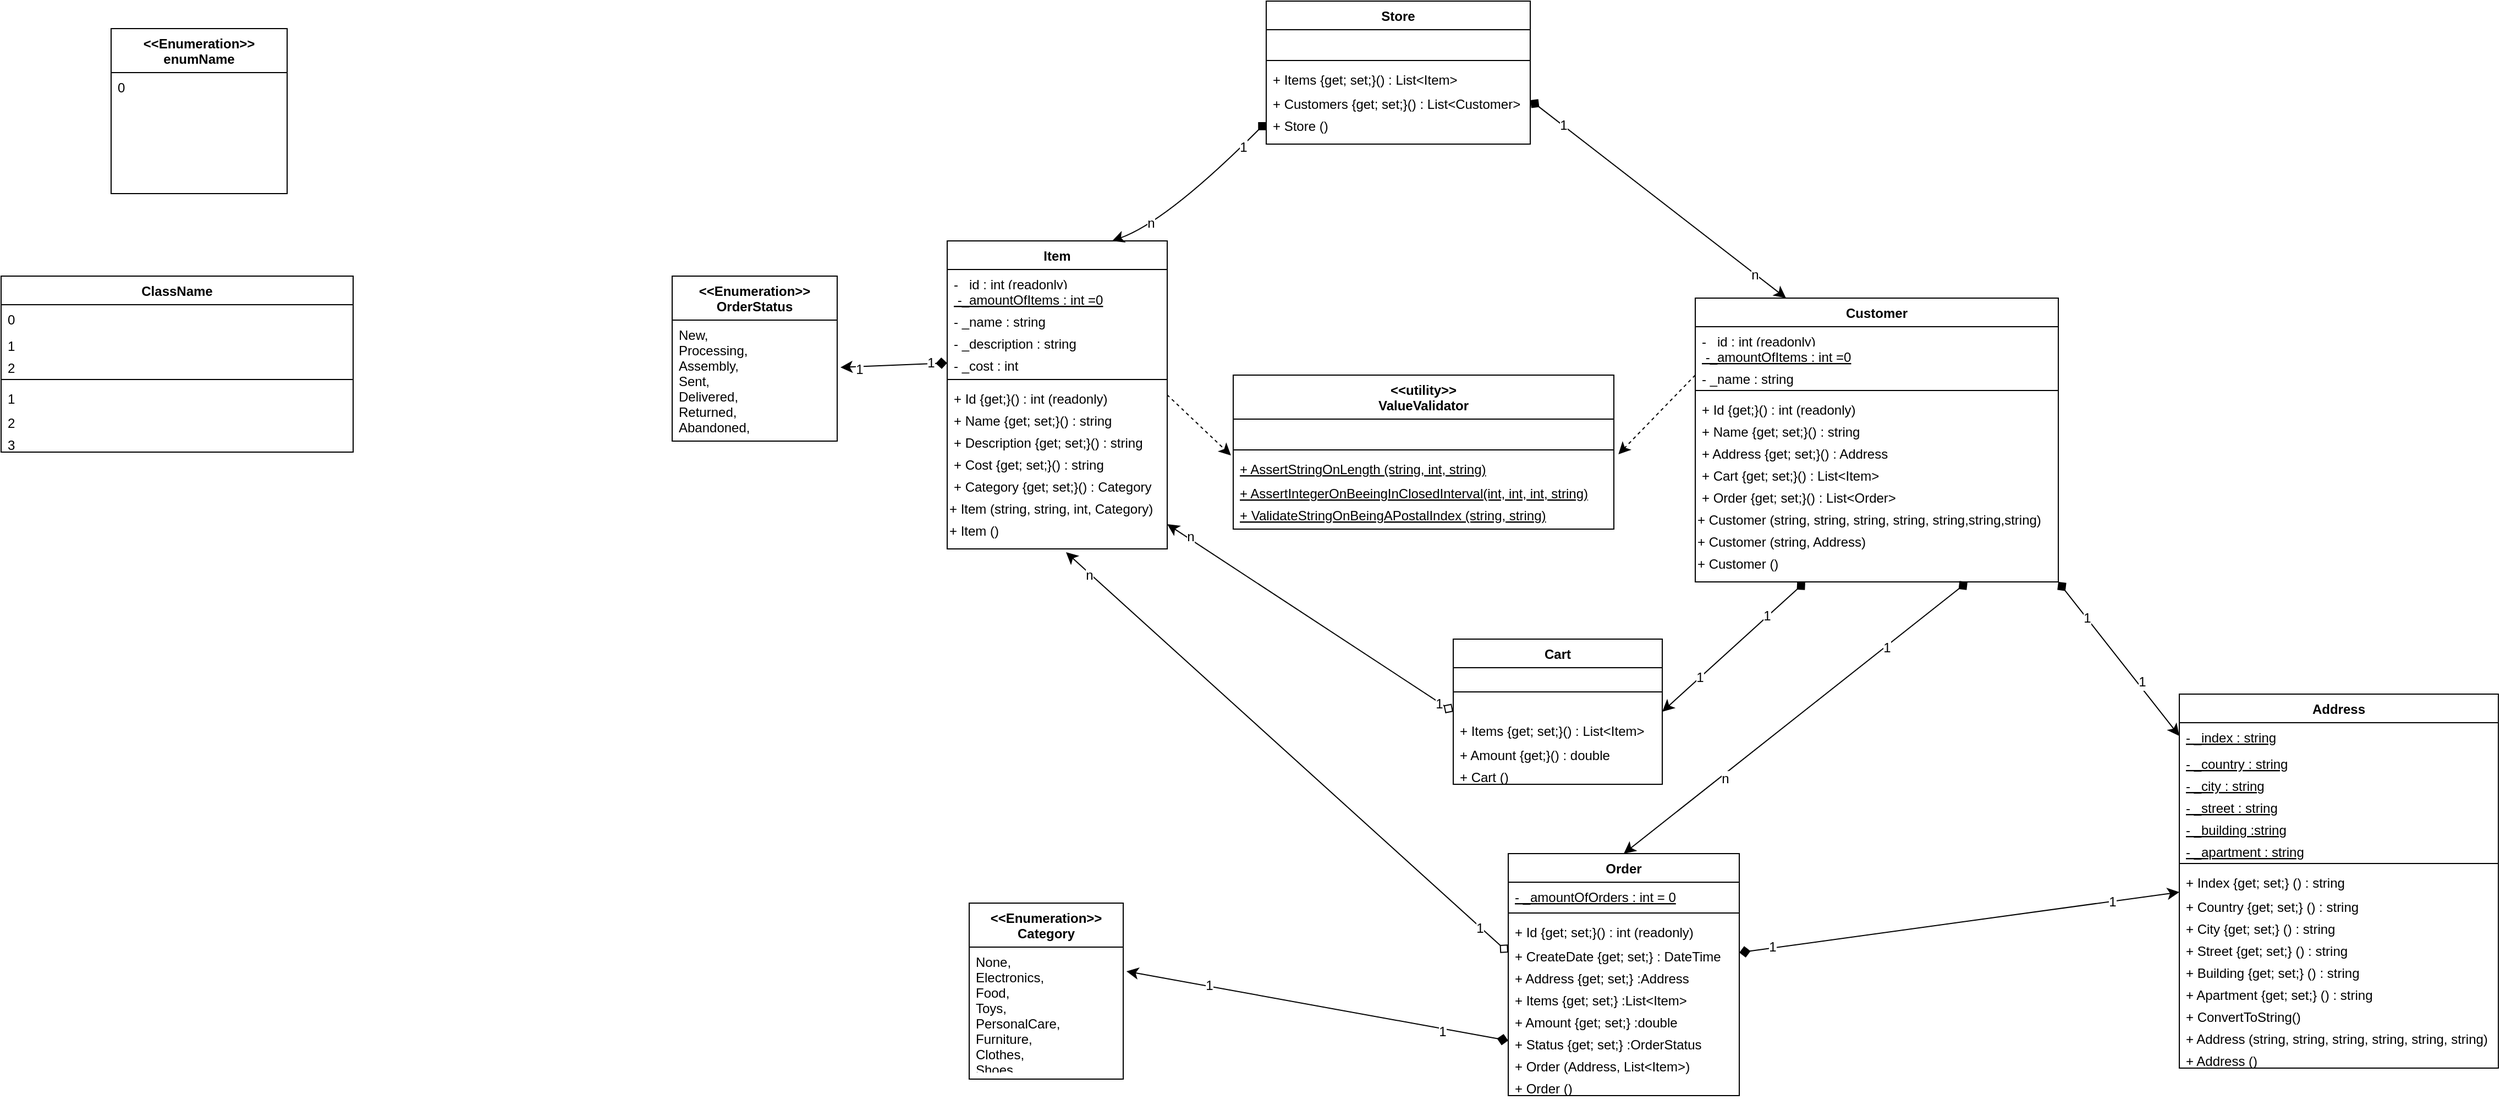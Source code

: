 <mxfile version="24.7.14">
  <diagram id="C5RBs43oDa-KdzZeNtuy" name="Page-1">
    <mxGraphModel dx="2483" dy="2116" grid="1" gridSize="10" guides="1" tooltips="1" connect="1" arrows="1" fold="1" page="1" pageScale="1" pageWidth="827" pageHeight="1169" math="0" shadow="0">
      <root>
        <mxCell id="WIyWlLk6GJQsqaUBKTNV-0" />
        <mxCell id="WIyWlLk6GJQsqaUBKTNV-1" parent="WIyWlLk6GJQsqaUBKTNV-0" />
        <mxCell id="zkfFHV4jXpPFQw0GAbJ--0" value="ClassName" style="swimlane;fontStyle=1;align=center;verticalAlign=top;childLayout=stackLayout;horizontal=1;startSize=26;horizontalStack=0;resizeParent=1;resizeLast=0;collapsible=1;marginBottom=0;rounded=0;shadow=0;strokeWidth=1;" parent="WIyWlLk6GJQsqaUBKTNV-1" vertex="1">
          <mxGeometry x="-680" y="60" width="320" height="160" as="geometry">
            <mxRectangle x="230" y="140" width="160" height="26" as="alternateBounds" />
          </mxGeometry>
        </mxCell>
        <mxCell id="zkfFHV4jXpPFQw0GAbJ--1" value="0" style="text;align=left;verticalAlign=top;spacingLeft=4;spacingRight=4;overflow=hidden;rotatable=0;points=[[0,0.5],[1,0.5]];portConstraint=eastwest;fontStyle=0" parent="zkfFHV4jXpPFQw0GAbJ--0" vertex="1">
          <mxGeometry y="26" width="320" height="24" as="geometry" />
        </mxCell>
        <mxCell id="zkfFHV4jXpPFQw0GAbJ--2" value="1" style="text;align=left;verticalAlign=top;spacingLeft=4;spacingRight=4;overflow=hidden;rotatable=0;points=[[0,0.5],[1,0.5]];portConstraint=eastwest;rounded=0;shadow=0;html=0;strokeColor=none;fontStyle=0" parent="zkfFHV4jXpPFQw0GAbJ--0" vertex="1">
          <mxGeometry y="50" width="320" height="20" as="geometry" />
        </mxCell>
        <mxCell id="zkfFHV4jXpPFQw0GAbJ--3" value="2" style="text;align=left;verticalAlign=top;spacingLeft=4;spacingRight=4;overflow=hidden;rotatable=0;points=[[0,0.5],[1,0.5]];portConstraint=eastwest;rounded=0;shadow=0;html=0;" parent="zkfFHV4jXpPFQw0GAbJ--0" vertex="1">
          <mxGeometry y="70" width="320" height="20" as="geometry" />
        </mxCell>
        <mxCell id="zkfFHV4jXpPFQw0GAbJ--4" value="" style="line;html=1;strokeWidth=1;align=left;verticalAlign=middle;spacingTop=-1;spacingLeft=3;spacingRight=3;rotatable=0;labelPosition=right;points=[];portConstraint=eastwest;" parent="zkfFHV4jXpPFQw0GAbJ--0" vertex="1">
          <mxGeometry y="90" width="320" height="8" as="geometry" />
        </mxCell>
        <mxCell id="zkfFHV4jXpPFQw0GAbJ--5" value="1" style="text;align=left;verticalAlign=top;spacingLeft=4;spacingRight=4;overflow=hidden;rotatable=0;points=[[0,0.5],[1,0.5]];portConstraint=eastwest;" parent="zkfFHV4jXpPFQw0GAbJ--0" vertex="1">
          <mxGeometry y="98" width="320" height="22" as="geometry" />
        </mxCell>
        <mxCell id="Vp9PhwVnMloOpWaBF_QN-0" value="2" style="text;align=left;verticalAlign=top;spacingLeft=4;spacingRight=4;overflow=hidden;rotatable=0;points=[[0,0.5],[1,0.5]];portConstraint=eastwest;" vertex="1" parent="zkfFHV4jXpPFQw0GAbJ--0">
          <mxGeometry y="120" width="320" height="20" as="geometry" />
        </mxCell>
        <mxCell id="Vp9PhwVnMloOpWaBF_QN-2" value="3" style="text;align=left;verticalAlign=top;spacingLeft=4;spacingRight=4;overflow=hidden;rotatable=0;points=[[0,0.5],[1,0.5]];portConstraint=eastwest;" vertex="1" parent="zkfFHV4jXpPFQw0GAbJ--0">
          <mxGeometry y="140" width="320" height="20" as="geometry" />
        </mxCell>
        <mxCell id="zkfFHV4jXpPFQw0GAbJ--17" value="&lt;&lt;Enumeration&gt;&gt;&#xa;enumName&#xa;" style="swimlane;fontStyle=1;align=center;verticalAlign=top;childLayout=stackLayout;horizontal=1;startSize=40;horizontalStack=0;resizeParent=1;resizeLast=0;collapsible=1;marginBottom=0;rounded=0;shadow=0;strokeWidth=1;" parent="WIyWlLk6GJQsqaUBKTNV-1" vertex="1">
          <mxGeometry x="-580" y="-165" width="160" height="150" as="geometry">
            <mxRectangle x="550" y="140" width="160" height="26" as="alternateBounds" />
          </mxGeometry>
        </mxCell>
        <mxCell id="Vp9PhwVnMloOpWaBF_QN-70" value="0" style="text;align=left;verticalAlign=top;spacingLeft=4;spacingRight=4;overflow=hidden;rotatable=0;points=[[0,0.5],[1,0.5]];portConstraint=eastwest;fontStyle=0" vertex="1" parent="zkfFHV4jXpPFQw0GAbJ--17">
          <mxGeometry y="40" width="160" height="24" as="geometry" />
        </mxCell>
        <mxCell id="Vp9PhwVnMloOpWaBF_QN-3" value="Item" style="swimlane;fontStyle=1;align=center;verticalAlign=top;childLayout=stackLayout;horizontal=1;startSize=26;horizontalStack=0;resizeParent=1;resizeLast=0;collapsible=1;marginBottom=0;rounded=0;shadow=0;strokeWidth=1;" vertex="1" parent="WIyWlLk6GJQsqaUBKTNV-1">
          <mxGeometry x="180" y="28" width="200" height="280" as="geometry">
            <mxRectangle x="230" y="140" width="160" height="26" as="alternateBounds" />
          </mxGeometry>
        </mxCell>
        <mxCell id="Vp9PhwVnMloOpWaBF_QN-26" value="- _id : int (readonly)" style="text;align=left;verticalAlign=top;spacingLeft=4;spacingRight=4;overflow=hidden;rotatable=0;points=[[0,0.5],[1,0.5]];portConstraint=eastwest;rounded=0;shadow=0;html=0;" vertex="1" parent="Vp9PhwVnMloOpWaBF_QN-3">
          <mxGeometry y="26" width="200" height="14" as="geometry" />
        </mxCell>
        <mxCell id="Vp9PhwVnMloOpWaBF_QN-5" value=" -_amountOfItems : int =0" style="text;align=left;verticalAlign=top;spacingLeft=4;spacingRight=4;overflow=hidden;rotatable=0;points=[[0,0.5],[1,0.5]];portConstraint=eastwest;rounded=0;shadow=0;html=0;strokeColor=none;fontStyle=4" vertex="1" parent="Vp9PhwVnMloOpWaBF_QN-3">
          <mxGeometry y="40" width="200" height="20" as="geometry" />
        </mxCell>
        <mxCell id="Vp9PhwVnMloOpWaBF_QN-6" value="- _name : string" style="text;align=left;verticalAlign=top;spacingLeft=4;spacingRight=4;overflow=hidden;rotatable=0;points=[[0,0.5],[1,0.5]];portConstraint=eastwest;rounded=0;shadow=0;html=0;" vertex="1" parent="Vp9PhwVnMloOpWaBF_QN-3">
          <mxGeometry y="60" width="200" height="20" as="geometry" />
        </mxCell>
        <mxCell id="Vp9PhwVnMloOpWaBF_QN-19" value="- _description : string" style="text;align=left;verticalAlign=top;spacingLeft=4;spacingRight=4;overflow=hidden;rotatable=0;points=[[0,0.5],[1,0.5]];portConstraint=eastwest;rounded=0;shadow=0;html=0;" vertex="1" parent="Vp9PhwVnMloOpWaBF_QN-3">
          <mxGeometry y="80" width="200" height="20" as="geometry" />
        </mxCell>
        <mxCell id="Vp9PhwVnMloOpWaBF_QN-8" value="- _cost : int" style="text;align=left;verticalAlign=top;spacingLeft=4;spacingRight=4;overflow=hidden;rotatable=0;points=[[0,0.5],[1,0.5]];portConstraint=eastwest;" vertex="1" parent="Vp9PhwVnMloOpWaBF_QN-3">
          <mxGeometry y="100" width="200" height="22" as="geometry" />
        </mxCell>
        <mxCell id="Vp9PhwVnMloOpWaBF_QN-7" value="" style="line;html=1;strokeWidth=1;align=left;verticalAlign=middle;spacingTop=-1;spacingLeft=3;spacingRight=3;rotatable=0;labelPosition=right;points=[];portConstraint=eastwest;" vertex="1" parent="Vp9PhwVnMloOpWaBF_QN-3">
          <mxGeometry y="122" width="200" height="8" as="geometry" />
        </mxCell>
        <mxCell id="Vp9PhwVnMloOpWaBF_QN-20" value="+ Id {get;}() : int (readonly)" style="text;align=left;verticalAlign=top;spacingLeft=4;spacingRight=4;overflow=hidden;rotatable=0;points=[[0,0.5],[1,0.5]];portConstraint=eastwest;rounded=0;shadow=0;html=0;" vertex="1" parent="Vp9PhwVnMloOpWaBF_QN-3">
          <mxGeometry y="130" width="200" height="20" as="geometry" />
        </mxCell>
        <mxCell id="Vp9PhwVnMloOpWaBF_QN-10" value="+ Name {get; set;}() : string" style="text;align=left;verticalAlign=top;spacingLeft=4;spacingRight=4;overflow=hidden;rotatable=0;points=[[0,0.5],[1,0.5]];portConstraint=eastwest;" vertex="1" parent="Vp9PhwVnMloOpWaBF_QN-3">
          <mxGeometry y="150" width="200" height="20" as="geometry" />
        </mxCell>
        <mxCell id="Vp9PhwVnMloOpWaBF_QN-22" value="+ Description {get; set;}() : string&#xa;&#xa;" style="text;align=left;verticalAlign=top;spacingLeft=4;spacingRight=4;overflow=hidden;rotatable=0;points=[[0,0.5],[1,0.5]];portConstraint=eastwest;" vertex="1" parent="Vp9PhwVnMloOpWaBF_QN-3">
          <mxGeometry y="170" width="200" height="20" as="geometry" />
        </mxCell>
        <mxCell id="Vp9PhwVnMloOpWaBF_QN-23" value="+ Cost {get; set;}() : string&#xa;&#xa;" style="text;align=left;verticalAlign=top;spacingLeft=4;spacingRight=4;overflow=hidden;rotatable=0;points=[[0,0.5],[1,0.5]];portConstraint=eastwest;" vertex="1" parent="Vp9PhwVnMloOpWaBF_QN-3">
          <mxGeometry y="190" width="200" height="20" as="geometry" />
        </mxCell>
        <mxCell id="Vp9PhwVnMloOpWaBF_QN-25" value="+ Category {get; set;}() : Category" style="text;align=left;verticalAlign=top;spacingLeft=4;spacingRight=4;overflow=hidden;rotatable=0;points=[[0,0.5],[1,0.5]];portConstraint=eastwest;" vertex="1" parent="Vp9PhwVnMloOpWaBF_QN-3">
          <mxGeometry y="210" width="200" height="20" as="geometry" />
        </mxCell>
        <mxCell id="Vp9PhwVnMloOpWaBF_QN-30" value="+ Item (string, string, int, Category)" style="text;strokeColor=none;fillColor=none;html=1;align=left;verticalAlign=top;whiteSpace=wrap;rounded=0;fontSize=12;" vertex="1" parent="Vp9PhwVnMloOpWaBF_QN-3">
          <mxGeometry y="230" width="200" height="20" as="geometry" />
        </mxCell>
        <mxCell id="Vp9PhwVnMloOpWaBF_QN-31" value="+ Item ()" style="text;strokeColor=none;fillColor=none;html=1;align=left;verticalAlign=top;whiteSpace=wrap;rounded=0;fontSize=12;" vertex="1" parent="Vp9PhwVnMloOpWaBF_QN-3">
          <mxGeometry y="250" width="200" height="30" as="geometry" />
        </mxCell>
        <mxCell id="Vp9PhwVnMloOpWaBF_QN-124" style="edgeStyle=none;curved=1;rounded=0;orthogonalLoop=1;jettySize=auto;html=1;exitX=0.25;exitY=0;exitDx=0;exitDy=0;entryX=1;entryY=0.5;entryDx=0;entryDy=0;fontSize=12;startSize=8;endSize=8;startArrow=classic;startFill=1;endArrow=diamond;endFill=1;" edge="1" parent="WIyWlLk6GJQsqaUBKTNV-1" source="Vp9PhwVnMloOpWaBF_QN-33" target="Vp9PhwVnMloOpWaBF_QN-63">
          <mxGeometry relative="1" as="geometry" />
        </mxCell>
        <mxCell id="Vp9PhwVnMloOpWaBF_QN-159" value="n" style="edgeLabel;html=1;align=center;verticalAlign=middle;resizable=0;points=[];fontSize=12;" vertex="1" connectable="0" parent="Vp9PhwVnMloOpWaBF_QN-124">
          <mxGeometry x="-0.759" y="1" relative="1" as="geometry">
            <mxPoint as="offset" />
          </mxGeometry>
        </mxCell>
        <mxCell id="Vp9PhwVnMloOpWaBF_QN-160" value="1" style="edgeLabel;html=1;align=center;verticalAlign=middle;resizable=0;points=[];fontSize=12;" vertex="1" connectable="0" parent="Vp9PhwVnMloOpWaBF_QN-124">
          <mxGeometry x="0.748" relative="1" as="geometry">
            <mxPoint as="offset" />
          </mxGeometry>
        </mxCell>
        <mxCell id="Vp9PhwVnMloOpWaBF_QN-33" value="Customer" style="swimlane;fontStyle=1;align=center;verticalAlign=top;childLayout=stackLayout;horizontal=1;startSize=26;horizontalStack=0;resizeParent=1;resizeLast=0;collapsible=1;marginBottom=0;rounded=0;shadow=0;strokeWidth=1;" vertex="1" parent="WIyWlLk6GJQsqaUBKTNV-1">
          <mxGeometry x="860" y="80" width="330" height="258" as="geometry">
            <mxRectangle x="470" y="120" width="160" height="26" as="alternateBounds" />
          </mxGeometry>
        </mxCell>
        <mxCell id="Vp9PhwVnMloOpWaBF_QN-34" value="- _id : int (readonly)" style="text;align=left;verticalAlign=top;spacingLeft=4;spacingRight=4;overflow=hidden;rotatable=0;points=[[0,0.5],[1,0.5]];portConstraint=eastwest;rounded=0;shadow=0;html=0;" vertex="1" parent="Vp9PhwVnMloOpWaBF_QN-33">
          <mxGeometry y="26" width="330" height="14" as="geometry" />
        </mxCell>
        <mxCell id="Vp9PhwVnMloOpWaBF_QN-35" value=" -_amountOfItems : int =0" style="text;align=left;verticalAlign=top;spacingLeft=4;spacingRight=4;overflow=hidden;rotatable=0;points=[[0,0.5],[1,0.5]];portConstraint=eastwest;rounded=0;shadow=0;html=0;strokeColor=none;fontStyle=4" vertex="1" parent="Vp9PhwVnMloOpWaBF_QN-33">
          <mxGeometry y="40" width="330" height="20" as="geometry" />
        </mxCell>
        <mxCell id="Vp9PhwVnMloOpWaBF_QN-36" value="- _name : string" style="text;align=left;verticalAlign=top;spacingLeft=4;spacingRight=4;overflow=hidden;rotatable=0;points=[[0,0.5],[1,0.5]];portConstraint=eastwest;rounded=0;shadow=0;html=0;" vertex="1" parent="Vp9PhwVnMloOpWaBF_QN-33">
          <mxGeometry y="60" width="330" height="20" as="geometry" />
        </mxCell>
        <mxCell id="Vp9PhwVnMloOpWaBF_QN-39" value="" style="line;html=1;strokeWidth=1;align=left;verticalAlign=middle;spacingTop=-1;spacingLeft=3;spacingRight=3;rotatable=0;labelPosition=right;points=[];portConstraint=eastwest;" vertex="1" parent="Vp9PhwVnMloOpWaBF_QN-33">
          <mxGeometry y="80" width="330" height="8" as="geometry" />
        </mxCell>
        <mxCell id="Vp9PhwVnMloOpWaBF_QN-40" value="+ Id {get;}() : int (readonly)" style="text;align=left;verticalAlign=top;spacingLeft=4;spacingRight=4;overflow=hidden;rotatable=0;points=[[0,0.5],[1,0.5]];portConstraint=eastwest;rounded=0;shadow=0;html=0;" vertex="1" parent="Vp9PhwVnMloOpWaBF_QN-33">
          <mxGeometry y="88" width="330" height="20" as="geometry" />
        </mxCell>
        <mxCell id="Vp9PhwVnMloOpWaBF_QN-41" value="+ Name {get; set;}() : string" style="text;align=left;verticalAlign=top;spacingLeft=4;spacingRight=4;overflow=hidden;rotatable=0;points=[[0,0.5],[1,0.5]];portConstraint=eastwest;" vertex="1" parent="Vp9PhwVnMloOpWaBF_QN-33">
          <mxGeometry y="108" width="330" height="20" as="geometry" />
        </mxCell>
        <mxCell id="Vp9PhwVnMloOpWaBF_QN-42" value="+ Address {get; set;}() : Address&#xa;&#xa;" style="text;align=left;verticalAlign=top;spacingLeft=4;spacingRight=4;overflow=hidden;rotatable=0;points=[[0,0.5],[1,0.5]];portConstraint=eastwest;" vertex="1" parent="Vp9PhwVnMloOpWaBF_QN-33">
          <mxGeometry y="128" width="330" height="20" as="geometry" />
        </mxCell>
        <mxCell id="Vp9PhwVnMloOpWaBF_QN-43" value="+ Cart {get; set;}() : List&lt;Item&gt;&#xa;&#xa;" style="text;align=left;verticalAlign=top;spacingLeft=4;spacingRight=4;overflow=hidden;rotatable=0;points=[[0,0.5],[1,0.5]];portConstraint=eastwest;" vertex="1" parent="Vp9PhwVnMloOpWaBF_QN-33">
          <mxGeometry y="148" width="330" height="20" as="geometry" />
        </mxCell>
        <mxCell id="Vp9PhwVnMloOpWaBF_QN-44" value="+ Order {get; set;}() : List&lt;Order&gt;" style="text;align=left;verticalAlign=top;spacingLeft=4;spacingRight=4;overflow=hidden;rotatable=0;points=[[0,0.5],[1,0.5]];portConstraint=eastwest;" vertex="1" parent="Vp9PhwVnMloOpWaBF_QN-33">
          <mxGeometry y="168" width="330" height="20" as="geometry" />
        </mxCell>
        <mxCell id="Vp9PhwVnMloOpWaBF_QN-45" value="+ Customer (string, string, string, string, string,string,string)" style="text;strokeColor=none;fillColor=none;html=1;align=left;verticalAlign=top;whiteSpace=wrap;rounded=0;fontSize=12;" vertex="1" parent="Vp9PhwVnMloOpWaBF_QN-33">
          <mxGeometry y="188" width="330" height="20" as="geometry" />
        </mxCell>
        <mxCell id="Vp9PhwVnMloOpWaBF_QN-55" value="+ Customer (string, Address)" style="text;strokeColor=none;fillColor=none;html=1;align=left;verticalAlign=top;whiteSpace=wrap;rounded=0;fontSize=12;" vertex="1" parent="Vp9PhwVnMloOpWaBF_QN-33">
          <mxGeometry y="208" width="330" height="20" as="geometry" />
        </mxCell>
        <mxCell id="Vp9PhwVnMloOpWaBF_QN-46" value="+ Customer ()" style="text;strokeColor=none;fillColor=none;align=left;verticalAlign=top;rounded=0;fontSize=12;whiteSpace=wrap;html=1;" vertex="1" parent="Vp9PhwVnMloOpWaBF_QN-33">
          <mxGeometry y="228" width="330" height="30" as="geometry" />
        </mxCell>
        <mxCell id="Vp9PhwVnMloOpWaBF_QN-47" value="&lt;&lt;utility&gt;&gt;&#xa;ValueValidator" style="swimlane;fontStyle=1;align=center;verticalAlign=top;childLayout=stackLayout;horizontal=1;startSize=40;horizontalStack=0;resizeParent=1;resizeLast=0;collapsible=1;marginBottom=0;rounded=0;shadow=0;strokeWidth=1;" vertex="1" parent="WIyWlLk6GJQsqaUBKTNV-1">
          <mxGeometry x="440" y="150" width="346" height="140" as="geometry">
            <mxRectangle x="230" y="140" width="160" height="26" as="alternateBounds" />
          </mxGeometry>
        </mxCell>
        <mxCell id="Vp9PhwVnMloOpWaBF_QN-48" value=" " style="text;align=left;verticalAlign=top;spacingLeft=4;spacingRight=4;overflow=hidden;rotatable=0;points=[[0,0.5],[1,0.5]];portConstraint=eastwest;fontStyle=0" vertex="1" parent="Vp9PhwVnMloOpWaBF_QN-47">
          <mxGeometry y="40" width="346" height="24" as="geometry" />
        </mxCell>
        <mxCell id="Vp9PhwVnMloOpWaBF_QN-51" value="" style="line;html=1;strokeWidth=1;align=left;verticalAlign=middle;spacingTop=-1;spacingLeft=3;spacingRight=3;rotatable=0;labelPosition=right;points=[];portConstraint=eastwest;" vertex="1" parent="Vp9PhwVnMloOpWaBF_QN-47">
          <mxGeometry y="64" width="346" height="8" as="geometry" />
        </mxCell>
        <mxCell id="Vp9PhwVnMloOpWaBF_QN-52" value="+ AssertStringOnLength (string, int, string)&#xa;&#xa;" style="text;align=left;verticalAlign=top;spacingLeft=4;spacingRight=4;overflow=hidden;rotatable=0;points=[[0,0.5],[1,0.5]];portConstraint=eastwest;fontStyle=4" vertex="1" parent="Vp9PhwVnMloOpWaBF_QN-47">
          <mxGeometry y="72" width="346" height="22" as="geometry" />
        </mxCell>
        <mxCell id="Vp9PhwVnMloOpWaBF_QN-53" value="+ AssertIntegerOnBeeingInClosedInterval(int, int, int, string)" style="text;align=left;verticalAlign=top;spacingLeft=4;spacingRight=4;overflow=hidden;rotatable=0;points=[[0,0.5],[1,0.5]];portConstraint=eastwest;fontStyle=4" vertex="1" parent="Vp9PhwVnMloOpWaBF_QN-47">
          <mxGeometry y="94" width="346" height="20" as="geometry" />
        </mxCell>
        <mxCell id="Vp9PhwVnMloOpWaBF_QN-54" value="+ ValidateStringOnBeingAPostalIndex (string, string)" style="text;align=left;verticalAlign=top;spacingLeft=4;spacingRight=4;overflow=hidden;rotatable=0;points=[[0,0.5],[1,0.5]];portConstraint=eastwest;fontStyle=4" vertex="1" parent="Vp9PhwVnMloOpWaBF_QN-47">
          <mxGeometry y="114" width="346" height="20" as="geometry" />
        </mxCell>
        <mxCell id="Vp9PhwVnMloOpWaBF_QN-57" value="Store" style="swimlane;fontStyle=1;align=center;verticalAlign=top;childLayout=stackLayout;horizontal=1;startSize=26;horizontalStack=0;resizeParent=1;resizeLast=0;collapsible=1;marginBottom=0;rounded=0;shadow=0;strokeWidth=1;" vertex="1" parent="WIyWlLk6GJQsqaUBKTNV-1">
          <mxGeometry x="470" y="-190" width="240" height="130" as="geometry">
            <mxRectangle x="230" y="140" width="160" height="26" as="alternateBounds" />
          </mxGeometry>
        </mxCell>
        <mxCell id="Vp9PhwVnMloOpWaBF_QN-58" value=" " style="text;align=left;verticalAlign=top;spacingLeft=4;spacingRight=4;overflow=hidden;rotatable=0;points=[[0,0.5],[1,0.5]];portConstraint=eastwest;fontStyle=0" vertex="1" parent="Vp9PhwVnMloOpWaBF_QN-57">
          <mxGeometry y="26" width="240" height="24" as="geometry" />
        </mxCell>
        <mxCell id="Vp9PhwVnMloOpWaBF_QN-61" value="" style="line;html=1;strokeWidth=1;align=left;verticalAlign=middle;spacingTop=-1;spacingLeft=3;spacingRight=3;rotatable=0;labelPosition=right;points=[];portConstraint=eastwest;" vertex="1" parent="Vp9PhwVnMloOpWaBF_QN-57">
          <mxGeometry y="50" width="240" height="8" as="geometry" />
        </mxCell>
        <mxCell id="Vp9PhwVnMloOpWaBF_QN-62" value="+ Items {get; set;}() : List&lt;Item&gt;" style="text;align=left;verticalAlign=top;spacingLeft=4;spacingRight=4;overflow=hidden;rotatable=0;points=[[0,0.5],[1,0.5]];portConstraint=eastwest;" vertex="1" parent="Vp9PhwVnMloOpWaBF_QN-57">
          <mxGeometry y="58" width="240" height="22" as="geometry" />
        </mxCell>
        <mxCell id="Vp9PhwVnMloOpWaBF_QN-63" value="+ Customers {get; set;}() : List&lt;Customer&gt;&#xa;&#xa;" style="text;align=left;verticalAlign=top;spacingLeft=4;spacingRight=4;overflow=hidden;rotatable=0;points=[[0,0.5],[1,0.5]];portConstraint=eastwest;" vertex="1" parent="Vp9PhwVnMloOpWaBF_QN-57">
          <mxGeometry y="80" width="240" height="20" as="geometry" />
        </mxCell>
        <mxCell id="Vp9PhwVnMloOpWaBF_QN-64" value="+ Store ()" style="text;align=left;verticalAlign=top;spacingLeft=4;spacingRight=4;overflow=hidden;rotatable=0;points=[[0,0.5],[1,0.5]];portConstraint=eastwest;" vertex="1" parent="Vp9PhwVnMloOpWaBF_QN-57">
          <mxGeometry y="100" width="240" height="20" as="geometry" />
        </mxCell>
        <mxCell id="Vp9PhwVnMloOpWaBF_QN-65" value="&lt;&lt;Enumeration&gt;&gt;&#xa;Category&#xa;" style="swimlane;fontStyle=1;align=center;verticalAlign=top;childLayout=stackLayout;horizontal=1;startSize=40;horizontalStack=0;resizeParent=1;resizeLast=0;collapsible=1;marginBottom=0;rounded=0;shadow=0;strokeWidth=1;" vertex="1" parent="WIyWlLk6GJQsqaUBKTNV-1">
          <mxGeometry x="200" y="630" width="140" height="160" as="geometry">
            <mxRectangle x="550" y="140" width="160" height="26" as="alternateBounds" />
          </mxGeometry>
        </mxCell>
        <mxCell id="Vp9PhwVnMloOpWaBF_QN-68" value="None,&#xa;Electronics,&#xa;Food,&#xa;Toys,&#xa;PersonalCare,&#xa;Furniture,&#xa;Clothes,&#xa;Shoes," style="text;align=left;verticalAlign=top;spacingLeft=4;spacingRight=4;overflow=hidden;rotatable=0;points=[[0,0.5],[1,0.5]];portConstraint=eastwest;fontStyle=0" vertex="1" parent="Vp9PhwVnMloOpWaBF_QN-65">
          <mxGeometry y="40" width="140" height="110" as="geometry" />
        </mxCell>
        <mxCell id="Vp9PhwVnMloOpWaBF_QN-66" value="&lt;&lt;Enumeration&gt;&gt;&#xa;OrderStatus&#xa;" style="swimlane;fontStyle=1;align=center;verticalAlign=top;childLayout=stackLayout;horizontal=1;startSize=40;horizontalStack=0;resizeParent=1;resizeLast=0;collapsible=1;marginBottom=0;rounded=0;shadow=0;strokeWidth=1;" vertex="1" parent="WIyWlLk6GJQsqaUBKTNV-1">
          <mxGeometry x="-70" y="60" width="150" height="150" as="geometry">
            <mxRectangle x="550" y="140" width="160" height="26" as="alternateBounds" />
          </mxGeometry>
        </mxCell>
        <mxCell id="Vp9PhwVnMloOpWaBF_QN-69" value="New,&#xa;Processing,&#xa;Assembly,&#xa;Sent,&#xa;Delivered,&#xa;Returned,&#xa;Abandoned," style="text;align=left;verticalAlign=top;spacingLeft=4;spacingRight=4;overflow=hidden;rotatable=0;points=[[0,0.5],[1,0.5]];portConstraint=eastwest;fontStyle=0" vertex="1" parent="Vp9PhwVnMloOpWaBF_QN-66">
          <mxGeometry y="40" width="150" height="110" as="geometry" />
        </mxCell>
        <mxCell id="Vp9PhwVnMloOpWaBF_QN-71" value="Address" style="swimlane;fontStyle=1;align=center;verticalAlign=top;childLayout=stackLayout;horizontal=1;startSize=26;horizontalStack=0;resizeParent=1;resizeLast=0;collapsible=1;marginBottom=0;rounded=0;shadow=0;strokeWidth=1;" vertex="1" parent="WIyWlLk6GJQsqaUBKTNV-1">
          <mxGeometry x="1300" y="440" width="290" height="340" as="geometry">
            <mxRectangle x="230" y="140" width="160" height="26" as="alternateBounds" />
          </mxGeometry>
        </mxCell>
        <mxCell id="Vp9PhwVnMloOpWaBF_QN-72" value="- _index : string" style="text;align=left;verticalAlign=top;spacingLeft=4;spacingRight=4;overflow=hidden;rotatable=0;points=[[0,0.5],[1,0.5]];portConstraint=eastwest;fontStyle=4" vertex="1" parent="Vp9PhwVnMloOpWaBF_QN-71">
          <mxGeometry y="26" width="290" height="24" as="geometry" />
        </mxCell>
        <mxCell id="Vp9PhwVnMloOpWaBF_QN-73" value="- _country : string" style="text;align=left;verticalAlign=top;spacingLeft=4;spacingRight=4;overflow=hidden;rotatable=0;points=[[0,0.5],[1,0.5]];portConstraint=eastwest;rounded=0;shadow=0;html=0;strokeColor=none;fontStyle=4" vertex="1" parent="Vp9PhwVnMloOpWaBF_QN-71">
          <mxGeometry y="50" width="290" height="20" as="geometry" />
        </mxCell>
        <mxCell id="Vp9PhwVnMloOpWaBF_QN-74" value="- _city : string" style="text;align=left;verticalAlign=top;spacingLeft=4;spacingRight=4;overflow=hidden;rotatable=0;points=[[0,0.5],[1,0.5]];portConstraint=eastwest;rounded=0;shadow=0;html=0;fontStyle=4" vertex="1" parent="Vp9PhwVnMloOpWaBF_QN-71">
          <mxGeometry y="70" width="290" height="20" as="geometry" />
        </mxCell>
        <mxCell id="Vp9PhwVnMloOpWaBF_QN-80" value="- _street : string" style="text;align=left;verticalAlign=top;spacingLeft=4;spacingRight=4;overflow=hidden;rotatable=0;points=[[0,0.5],[1,0.5]];portConstraint=eastwest;rounded=0;shadow=0;html=0;fontStyle=4" vertex="1" parent="Vp9PhwVnMloOpWaBF_QN-71">
          <mxGeometry y="90" width="290" height="20" as="geometry" />
        </mxCell>
        <mxCell id="Vp9PhwVnMloOpWaBF_QN-79" value="- _building :string" style="text;align=left;verticalAlign=top;spacingLeft=4;spacingRight=4;overflow=hidden;rotatable=0;points=[[0,0.5],[1,0.5]];portConstraint=eastwest;rounded=0;shadow=0;html=0;fontStyle=4" vertex="1" parent="Vp9PhwVnMloOpWaBF_QN-71">
          <mxGeometry y="110" width="290" height="20" as="geometry" />
        </mxCell>
        <mxCell id="Vp9PhwVnMloOpWaBF_QN-82" value="- _apartment : string" style="text;align=left;verticalAlign=top;spacingLeft=4;spacingRight=4;overflow=hidden;rotatable=0;points=[[0,0.5],[1,0.5]];portConstraint=eastwest;rounded=0;shadow=0;html=0;fontStyle=4" vertex="1" parent="Vp9PhwVnMloOpWaBF_QN-71">
          <mxGeometry y="130" width="290" height="20" as="geometry" />
        </mxCell>
        <mxCell id="Vp9PhwVnMloOpWaBF_QN-75" value="" style="line;html=1;strokeWidth=1;align=left;verticalAlign=middle;spacingTop=-1;spacingLeft=3;spacingRight=3;rotatable=0;labelPosition=right;points=[];portConstraint=eastwest;" vertex="1" parent="Vp9PhwVnMloOpWaBF_QN-71">
          <mxGeometry y="150" width="290" height="8" as="geometry" />
        </mxCell>
        <mxCell id="Vp9PhwVnMloOpWaBF_QN-76" value="+ Index {get; set;} () : string" style="text;align=left;verticalAlign=top;spacingLeft=4;spacingRight=4;overflow=hidden;rotatable=0;points=[[0,0.5],[1,0.5]];portConstraint=eastwest;" vertex="1" parent="Vp9PhwVnMloOpWaBF_QN-71">
          <mxGeometry y="158" width="290" height="22" as="geometry" />
        </mxCell>
        <mxCell id="Vp9PhwVnMloOpWaBF_QN-77" value="+ Country {get; set;} () : string" style="text;align=left;verticalAlign=top;spacingLeft=4;spacingRight=4;overflow=hidden;rotatable=0;points=[[0,0.5],[1,0.5]];portConstraint=eastwest;" vertex="1" parent="Vp9PhwVnMloOpWaBF_QN-71">
          <mxGeometry y="180" width="290" height="20" as="geometry" />
        </mxCell>
        <mxCell id="Vp9PhwVnMloOpWaBF_QN-78" value="+ City {get; set;} () : string" style="text;align=left;verticalAlign=top;spacingLeft=4;spacingRight=4;overflow=hidden;rotatable=0;points=[[0,0.5],[1,0.5]];portConstraint=eastwest;" vertex="1" parent="Vp9PhwVnMloOpWaBF_QN-71">
          <mxGeometry y="200" width="290" height="20" as="geometry" />
        </mxCell>
        <mxCell id="Vp9PhwVnMloOpWaBF_QN-84" value="+ Street {get; set;} () : string" style="text;align=left;verticalAlign=top;spacingLeft=4;spacingRight=4;overflow=hidden;rotatable=0;points=[[0,0.5],[1,0.5]];portConstraint=eastwest;rounded=0;shadow=0;html=0;" vertex="1" parent="Vp9PhwVnMloOpWaBF_QN-71">
          <mxGeometry y="220" width="290" height="20" as="geometry" />
        </mxCell>
        <mxCell id="Vp9PhwVnMloOpWaBF_QN-83" value="+ Building {get; set;} () : string" style="text;align=left;verticalAlign=top;spacingLeft=4;spacingRight=4;overflow=hidden;rotatable=0;points=[[0,0.5],[1,0.5]];portConstraint=eastwest;rounded=0;shadow=0;html=0;" vertex="1" parent="Vp9PhwVnMloOpWaBF_QN-71">
          <mxGeometry y="240" width="290" height="20" as="geometry" />
        </mxCell>
        <mxCell id="Vp9PhwVnMloOpWaBF_QN-86" value="+ Apartment {get; set;} () : string" style="text;align=left;verticalAlign=top;spacingLeft=4;spacingRight=4;overflow=hidden;rotatable=0;points=[[0,0.5],[1,0.5]];portConstraint=eastwest;rounded=0;shadow=0;html=0;" vertex="1" parent="Vp9PhwVnMloOpWaBF_QN-71">
          <mxGeometry y="260" width="290" height="20" as="geometry" />
        </mxCell>
        <mxCell id="Vp9PhwVnMloOpWaBF_QN-87" value="+ ConvertToString()" style="text;align=left;verticalAlign=top;spacingLeft=4;spacingRight=4;overflow=hidden;rotatable=0;points=[[0,0.5],[1,0.5]];portConstraint=eastwest;rounded=0;shadow=0;html=0;" vertex="1" parent="Vp9PhwVnMloOpWaBF_QN-71">
          <mxGeometry y="280" width="290" height="20" as="geometry" />
        </mxCell>
        <mxCell id="Vp9PhwVnMloOpWaBF_QN-85" value="+ Address (string, string, string, string, string, string)" style="text;align=left;verticalAlign=top;spacingLeft=4;spacingRight=4;overflow=hidden;rotatable=0;points=[[0,0.5],[1,0.5]];portConstraint=eastwest;rounded=0;shadow=0;html=0;" vertex="1" parent="Vp9PhwVnMloOpWaBF_QN-71">
          <mxGeometry y="300" width="290" height="20" as="geometry" />
        </mxCell>
        <mxCell id="Vp9PhwVnMloOpWaBF_QN-88" value="+ Address ()" style="text;align=left;verticalAlign=top;spacingLeft=4;spacingRight=4;overflow=hidden;rotatable=0;points=[[0,0.5],[1,0.5]];portConstraint=eastwest;rounded=0;shadow=0;html=0;" vertex="1" parent="Vp9PhwVnMloOpWaBF_QN-71">
          <mxGeometry y="320" width="290" height="20" as="geometry" />
        </mxCell>
        <mxCell id="Vp9PhwVnMloOpWaBF_QN-156" style="edgeStyle=none;curved=1;rounded=0;orthogonalLoop=1;jettySize=auto;html=1;exitX=0;exitY=0.5;exitDx=0;exitDy=0;entryX=1;entryY=0.25;entryDx=0;entryDy=0;fontSize=12;startSize=8;endSize=8;startArrow=diamond;startFill=0;" edge="1" parent="WIyWlLk6GJQsqaUBKTNV-1" source="Vp9PhwVnMloOpWaBF_QN-89" target="Vp9PhwVnMloOpWaBF_QN-31">
          <mxGeometry relative="1" as="geometry" />
        </mxCell>
        <mxCell id="Vp9PhwVnMloOpWaBF_QN-157" value="1" style="edgeLabel;html=1;align=center;verticalAlign=middle;resizable=0;points=[];fontSize=12;" vertex="1" connectable="0" parent="Vp9PhwVnMloOpWaBF_QN-156">
          <mxGeometry x="-0.9" y="1" relative="1" as="geometry">
            <mxPoint as="offset" />
          </mxGeometry>
        </mxCell>
        <mxCell id="Vp9PhwVnMloOpWaBF_QN-158" value="n" style="edgeLabel;html=1;align=center;verticalAlign=middle;resizable=0;points=[];fontSize=12;" vertex="1" connectable="0" parent="Vp9PhwVnMloOpWaBF_QN-156">
          <mxGeometry x="0.85" y="-2" relative="1" as="geometry">
            <mxPoint as="offset" />
          </mxGeometry>
        </mxCell>
        <mxCell id="Vp9PhwVnMloOpWaBF_QN-89" value="Cart" style="swimlane;fontStyle=1;align=center;verticalAlign=top;childLayout=stackLayout;horizontal=1;startSize=26;horizontalStack=0;resizeParent=1;resizeLast=0;collapsible=1;marginBottom=0;rounded=0;shadow=0;strokeWidth=1;" vertex="1" parent="WIyWlLk6GJQsqaUBKTNV-1">
          <mxGeometry x="640" y="390" width="190" height="132" as="geometry">
            <mxRectangle x="230" y="140" width="160" height="26" as="alternateBounds" />
          </mxGeometry>
        </mxCell>
        <mxCell id="Vp9PhwVnMloOpWaBF_QN-93" value="" style="line;html=1;strokeWidth=1;align=left;verticalAlign=middle;spacingTop=-1;spacingLeft=3;spacingRight=3;rotatable=0;labelPosition=right;points=[];portConstraint=eastwest;" vertex="1" parent="Vp9PhwVnMloOpWaBF_QN-89">
          <mxGeometry y="26" width="190" height="44" as="geometry" />
        </mxCell>
        <mxCell id="Vp9PhwVnMloOpWaBF_QN-94" value="+ Items {get; set;}() : List&lt;Item&gt;" style="text;align=left;verticalAlign=top;spacingLeft=4;spacingRight=4;overflow=hidden;rotatable=0;points=[[0,0.5],[1,0.5]];portConstraint=eastwest;" vertex="1" parent="Vp9PhwVnMloOpWaBF_QN-89">
          <mxGeometry y="70" width="190" height="22" as="geometry" />
        </mxCell>
        <mxCell id="Vp9PhwVnMloOpWaBF_QN-95" value="+ Amount {get;}() : double" style="text;align=left;verticalAlign=top;spacingLeft=4;spacingRight=4;overflow=hidden;rotatable=0;points=[[0,0.5],[1,0.5]];portConstraint=eastwest;" vertex="1" parent="Vp9PhwVnMloOpWaBF_QN-89">
          <mxGeometry y="92" width="190" height="20" as="geometry" />
        </mxCell>
        <mxCell id="Vp9PhwVnMloOpWaBF_QN-96" value="+ Cart ()" style="text;align=left;verticalAlign=top;spacingLeft=4;spacingRight=4;overflow=hidden;rotatable=0;points=[[0,0.5],[1,0.5]];portConstraint=eastwest;" vertex="1" parent="Vp9PhwVnMloOpWaBF_QN-89">
          <mxGeometry y="112" width="190" height="20" as="geometry" />
        </mxCell>
        <mxCell id="Vp9PhwVnMloOpWaBF_QN-97" value="Order" style="swimlane;fontStyle=1;align=center;verticalAlign=top;childLayout=stackLayout;horizontal=1;startSize=26;horizontalStack=0;resizeParent=1;resizeLast=0;collapsible=1;marginBottom=0;rounded=0;shadow=0;strokeWidth=1;" vertex="1" parent="WIyWlLk6GJQsqaUBKTNV-1">
          <mxGeometry x="690" y="585" width="210" height="220" as="geometry">
            <mxRectangle x="230" y="140" width="160" height="26" as="alternateBounds" />
          </mxGeometry>
        </mxCell>
        <mxCell id="Vp9PhwVnMloOpWaBF_QN-98" value="- _amountOfOrders : int = 0" style="text;align=left;verticalAlign=top;spacingLeft=4;spacingRight=4;overflow=hidden;rotatable=0;points=[[0,0.5],[1,0.5]];portConstraint=eastwest;fontStyle=4" vertex="1" parent="Vp9PhwVnMloOpWaBF_QN-97">
          <mxGeometry y="26" width="210" height="24" as="geometry" />
        </mxCell>
        <mxCell id="Vp9PhwVnMloOpWaBF_QN-101" value="" style="line;html=1;strokeWidth=1;align=left;verticalAlign=middle;spacingTop=-1;spacingLeft=3;spacingRight=3;rotatable=0;labelPosition=right;points=[];portConstraint=eastwest;" vertex="1" parent="Vp9PhwVnMloOpWaBF_QN-97">
          <mxGeometry y="50" width="210" height="8" as="geometry" />
        </mxCell>
        <mxCell id="Vp9PhwVnMloOpWaBF_QN-102" value="+ Id {get; set;}() : int (readonly)" style="text;align=left;verticalAlign=top;spacingLeft=4;spacingRight=4;overflow=hidden;rotatable=0;points=[[0,0.5],[1,0.5]];portConstraint=eastwest;" vertex="1" parent="Vp9PhwVnMloOpWaBF_QN-97">
          <mxGeometry y="58" width="210" height="22" as="geometry" />
        </mxCell>
        <mxCell id="Vp9PhwVnMloOpWaBF_QN-103" value="+ CreateDate {get; set;} : DateTime" style="text;align=left;verticalAlign=top;spacingLeft=4;spacingRight=4;overflow=hidden;rotatable=0;points=[[0,0.5],[1,0.5]];portConstraint=eastwest;" vertex="1" parent="Vp9PhwVnMloOpWaBF_QN-97">
          <mxGeometry y="80" width="210" height="20" as="geometry" />
        </mxCell>
        <mxCell id="Vp9PhwVnMloOpWaBF_QN-104" value="+ Address {get; set;} :Address" style="text;align=left;verticalAlign=top;spacingLeft=4;spacingRight=4;overflow=hidden;rotatable=0;points=[[0,0.5],[1,0.5]];portConstraint=eastwest;" vertex="1" parent="Vp9PhwVnMloOpWaBF_QN-97">
          <mxGeometry y="100" width="210" height="20" as="geometry" />
        </mxCell>
        <mxCell id="Vp9PhwVnMloOpWaBF_QN-113" value="+ Items {get; set;} :List&lt;Item&gt;" style="text;align=left;verticalAlign=top;spacingLeft=4;spacingRight=4;overflow=hidden;rotatable=0;points=[[0,0.5],[1,0.5]];portConstraint=eastwest;" vertex="1" parent="Vp9PhwVnMloOpWaBF_QN-97">
          <mxGeometry y="120" width="210" height="20" as="geometry" />
        </mxCell>
        <mxCell id="Vp9PhwVnMloOpWaBF_QN-115" value="+ Amount {get; set;} :double" style="text;align=left;verticalAlign=top;spacingLeft=4;spacingRight=4;overflow=hidden;rotatable=0;points=[[0,0.5],[1,0.5]];portConstraint=eastwest;" vertex="1" parent="Vp9PhwVnMloOpWaBF_QN-97">
          <mxGeometry y="140" width="210" height="20" as="geometry" />
        </mxCell>
        <mxCell id="Vp9PhwVnMloOpWaBF_QN-117" value="+ Status {get; set;} :OrderStatus" style="text;align=left;verticalAlign=top;spacingLeft=4;spacingRight=4;overflow=hidden;rotatable=0;points=[[0,0.5],[1,0.5]];portConstraint=eastwest;" vertex="1" parent="Vp9PhwVnMloOpWaBF_QN-97">
          <mxGeometry y="160" width="210" height="20" as="geometry" />
        </mxCell>
        <mxCell id="Vp9PhwVnMloOpWaBF_QN-116" value="+ Order (Address, List&lt;Item&gt;)" style="text;align=left;verticalAlign=top;spacingLeft=4;spacingRight=4;overflow=hidden;rotatable=0;points=[[0,0.5],[1,0.5]];portConstraint=eastwest;" vertex="1" parent="Vp9PhwVnMloOpWaBF_QN-97">
          <mxGeometry y="180" width="210" height="20" as="geometry" />
        </mxCell>
        <mxCell id="Vp9PhwVnMloOpWaBF_QN-118" value="+ Order ()" style="text;align=left;verticalAlign=top;spacingLeft=4;spacingRight=4;overflow=hidden;rotatable=0;points=[[0,0.5],[1,0.5]];portConstraint=eastwest;" vertex="1" parent="Vp9PhwVnMloOpWaBF_QN-97">
          <mxGeometry y="200" width="210" height="20" as="geometry" />
        </mxCell>
        <mxCell id="Vp9PhwVnMloOpWaBF_QN-121" style="edgeStyle=none;curved=1;rounded=0;orthogonalLoop=1;jettySize=auto;html=1;exitX=1;exitY=0.5;exitDx=0;exitDy=0;fontSize=12;startSize=8;endSize=8;dashed=1;entryX=-0.006;entryY=0.045;entryDx=0;entryDy=0;entryPerimeter=0;" edge="1" parent="WIyWlLk6GJQsqaUBKTNV-1" source="Vp9PhwVnMloOpWaBF_QN-3" target="Vp9PhwVnMloOpWaBF_QN-52">
          <mxGeometry relative="1" as="geometry">
            <mxPoint x="500" y="240" as="targetPoint" />
          </mxGeometry>
        </mxCell>
        <mxCell id="Vp9PhwVnMloOpWaBF_QN-122" style="edgeStyle=none;curved=1;rounded=0;orthogonalLoop=1;jettySize=auto;html=1;exitX=0;exitY=0.5;exitDx=0;exitDy=0;fontSize=12;startSize=8;endSize=8;dashed=1;entryX=1.012;entryY=1.333;entryDx=0;entryDy=0;entryPerimeter=0;" edge="1" parent="WIyWlLk6GJQsqaUBKTNV-1" source="Vp9PhwVnMloOpWaBF_QN-36" target="Vp9PhwVnMloOpWaBF_QN-48">
          <mxGeometry relative="1" as="geometry">
            <mxPoint x="710" y="240" as="targetPoint" />
          </mxGeometry>
        </mxCell>
        <mxCell id="Vp9PhwVnMloOpWaBF_QN-123" style="edgeStyle=none;curved=1;rounded=0;orthogonalLoop=1;jettySize=auto;html=1;exitX=0;exitY=0.5;exitDx=0;exitDy=0;entryX=0.75;entryY=0;entryDx=0;entryDy=0;fontSize=12;startSize=8;endSize=8;startArrow=diamond;startFill=1;" edge="1" parent="WIyWlLk6GJQsqaUBKTNV-1" source="Vp9PhwVnMloOpWaBF_QN-64" target="Vp9PhwVnMloOpWaBF_QN-3">
          <mxGeometry relative="1" as="geometry">
            <Array as="points">
              <mxPoint x="380" y="10" />
            </Array>
          </mxGeometry>
        </mxCell>
        <mxCell id="Vp9PhwVnMloOpWaBF_QN-161" value="1" style="edgeLabel;html=1;align=center;verticalAlign=middle;resizable=0;points=[];fontSize=12;" vertex="1" connectable="0" parent="Vp9PhwVnMloOpWaBF_QN-123">
          <mxGeometry x="-0.663" y="1" relative="1" as="geometry">
            <mxPoint as="offset" />
          </mxGeometry>
        </mxCell>
        <mxCell id="Vp9PhwVnMloOpWaBF_QN-162" value="n" style="edgeLabel;html=1;align=center;verticalAlign=middle;resizable=0;points=[];fontSize=12;" vertex="1" connectable="0" parent="Vp9PhwVnMloOpWaBF_QN-123">
          <mxGeometry x="0.575" y="-3" relative="1" as="geometry">
            <mxPoint as="offset" />
          </mxGeometry>
        </mxCell>
        <mxCell id="Vp9PhwVnMloOpWaBF_QN-130" style="edgeStyle=none;curved=1;rounded=0;orthogonalLoop=1;jettySize=auto;html=1;exitX=0;exitY=0.5;exitDx=0;exitDy=0;entryX=1.02;entryY=0.391;entryDx=0;entryDy=0;entryPerimeter=0;fontSize=12;startSize=8;endSize=8;startArrow=diamond;startFill=1;" edge="1" parent="WIyWlLk6GJQsqaUBKTNV-1" source="Vp9PhwVnMloOpWaBF_QN-8" target="Vp9PhwVnMloOpWaBF_QN-69">
          <mxGeometry relative="1" as="geometry" />
        </mxCell>
        <mxCell id="Vp9PhwVnMloOpWaBF_QN-132" value="1" style="edgeLabel;html=1;align=center;verticalAlign=middle;resizable=0;points=[];fontSize=12;" vertex="1" connectable="0" parent="Vp9PhwVnMloOpWaBF_QN-130">
          <mxGeometry x="-0.676" y="-1" relative="1" as="geometry">
            <mxPoint as="offset" />
          </mxGeometry>
        </mxCell>
        <mxCell id="Vp9PhwVnMloOpWaBF_QN-133" value="1" style="edgeLabel;html=1;align=center;verticalAlign=middle;resizable=0;points=[];fontSize=12;" vertex="1" connectable="0" parent="Vp9PhwVnMloOpWaBF_QN-130">
          <mxGeometry x="0.659" y="2" relative="1" as="geometry">
            <mxPoint as="offset" />
          </mxGeometry>
        </mxCell>
        <mxCell id="Vp9PhwVnMloOpWaBF_QN-134" style="edgeStyle=none;curved=1;rounded=0;orthogonalLoop=1;jettySize=auto;html=1;exitX=0.303;exitY=1;exitDx=0;exitDy=0;entryX=1;entryY=0.5;entryDx=0;entryDy=0;fontSize=12;startSize=8;endSize=8;startArrow=diamond;startFill=1;exitPerimeter=0;" edge="1" parent="WIyWlLk6GJQsqaUBKTNV-1" source="Vp9PhwVnMloOpWaBF_QN-46" target="Vp9PhwVnMloOpWaBF_QN-89">
          <mxGeometry relative="1" as="geometry" />
        </mxCell>
        <mxCell id="Vp9PhwVnMloOpWaBF_QN-135" value="1" style="edgeLabel;html=1;align=center;verticalAlign=middle;resizable=0;points=[];fontSize=12;" vertex="1" connectable="0" parent="Vp9PhwVnMloOpWaBF_QN-134">
          <mxGeometry x="-0.466" y="-1" relative="1" as="geometry">
            <mxPoint as="offset" />
          </mxGeometry>
        </mxCell>
        <mxCell id="Vp9PhwVnMloOpWaBF_QN-136" value="1" style="edgeLabel;html=1;align=center;verticalAlign=middle;resizable=0;points=[];fontSize=12;" vertex="1" connectable="0" parent="Vp9PhwVnMloOpWaBF_QN-134">
          <mxGeometry x="0.47" y="-1" relative="1" as="geometry">
            <mxPoint y="1" as="offset" />
          </mxGeometry>
        </mxCell>
        <mxCell id="Vp9PhwVnMloOpWaBF_QN-137" style="edgeStyle=none;curved=1;rounded=0;orthogonalLoop=1;jettySize=auto;html=1;exitX=0.75;exitY=1;exitDx=0;exitDy=0;entryX=0.5;entryY=0;entryDx=0;entryDy=0;fontSize=12;startSize=8;endSize=8;startArrow=diamond;startFill=1;" edge="1" parent="WIyWlLk6GJQsqaUBKTNV-1" source="Vp9PhwVnMloOpWaBF_QN-46" target="Vp9PhwVnMloOpWaBF_QN-97">
          <mxGeometry relative="1" as="geometry" />
        </mxCell>
        <mxCell id="Vp9PhwVnMloOpWaBF_QN-138" value="1" style="edgeLabel;html=1;align=center;verticalAlign=middle;resizable=0;points=[];fontSize=12;" vertex="1" connectable="0" parent="Vp9PhwVnMloOpWaBF_QN-137">
          <mxGeometry x="-0.526" y="1" relative="1" as="geometry">
            <mxPoint as="offset" />
          </mxGeometry>
        </mxCell>
        <mxCell id="Vp9PhwVnMloOpWaBF_QN-139" value="n" style="edgeLabel;html=1;align=center;verticalAlign=middle;resizable=0;points=[];fontSize=12;" vertex="1" connectable="0" parent="Vp9PhwVnMloOpWaBF_QN-137">
          <mxGeometry x="0.426" y="3" relative="1" as="geometry">
            <mxPoint as="offset" />
          </mxGeometry>
        </mxCell>
        <mxCell id="Vp9PhwVnMloOpWaBF_QN-140" style="edgeStyle=none;curved=1;rounded=0;orthogonalLoop=1;jettySize=auto;html=1;exitX=0;exitY=0.5;exitDx=0;exitDy=0;entryX=1.021;entryY=0.2;entryDx=0;entryDy=0;entryPerimeter=0;fontSize=12;startSize=8;endSize=8;startArrow=diamond;startFill=1;" edge="1" parent="WIyWlLk6GJQsqaUBKTNV-1" source="Vp9PhwVnMloOpWaBF_QN-117" target="Vp9PhwVnMloOpWaBF_QN-68">
          <mxGeometry relative="1" as="geometry" />
        </mxCell>
        <mxCell id="Vp9PhwVnMloOpWaBF_QN-141" value="1" style="edgeLabel;html=1;align=center;verticalAlign=middle;resizable=0;points=[];fontSize=12;" vertex="1" connectable="0" parent="Vp9PhwVnMloOpWaBF_QN-140">
          <mxGeometry x="-0.656" y="3" relative="1" as="geometry">
            <mxPoint as="offset" />
          </mxGeometry>
        </mxCell>
        <mxCell id="Vp9PhwVnMloOpWaBF_QN-142" value="1" style="edgeLabel;html=1;align=center;verticalAlign=middle;resizable=0;points=[];fontSize=12;" vertex="1" connectable="0" parent="Vp9PhwVnMloOpWaBF_QN-140">
          <mxGeometry x="0.567" y="-1" relative="1" as="geometry">
            <mxPoint as="offset" />
          </mxGeometry>
        </mxCell>
        <mxCell id="Vp9PhwVnMloOpWaBF_QN-145" style="edgeStyle=none;curved=1;rounded=0;orthogonalLoop=1;jettySize=auto;html=1;exitX=1;exitY=1;exitDx=0;exitDy=0;entryX=0;entryY=0.5;entryDx=0;entryDy=0;fontSize=12;startSize=8;endSize=8;startArrow=diamond;startFill=1;" edge="1" parent="WIyWlLk6GJQsqaUBKTNV-1" source="Vp9PhwVnMloOpWaBF_QN-46" target="Vp9PhwVnMloOpWaBF_QN-72">
          <mxGeometry relative="1" as="geometry" />
        </mxCell>
        <mxCell id="Vp9PhwVnMloOpWaBF_QN-146" value="1" style="edgeLabel;html=1;align=center;verticalAlign=middle;resizable=0;points=[];fontSize=12;" vertex="1" connectable="0" parent="Vp9PhwVnMloOpWaBF_QN-145">
          <mxGeometry x="-0.529" relative="1" as="geometry">
            <mxPoint as="offset" />
          </mxGeometry>
        </mxCell>
        <mxCell id="Vp9PhwVnMloOpWaBF_QN-147" value="1" style="edgeLabel;html=1;align=center;verticalAlign=middle;resizable=0;points=[];fontSize=12;" vertex="1" connectable="0" parent="Vp9PhwVnMloOpWaBF_QN-145">
          <mxGeometry x="0.326" y="3" relative="1" as="geometry">
            <mxPoint as="offset" />
          </mxGeometry>
        </mxCell>
        <mxCell id="Vp9PhwVnMloOpWaBF_QN-148" style="edgeStyle=none;curved=1;rounded=0;orthogonalLoop=1;jettySize=auto;html=1;exitX=1;exitY=0.5;exitDx=0;exitDy=0;fontSize=12;startSize=8;endSize=8;startArrow=diamond;startFill=1;" edge="1" parent="WIyWlLk6GJQsqaUBKTNV-1" source="Vp9PhwVnMloOpWaBF_QN-103">
          <mxGeometry relative="1" as="geometry">
            <mxPoint x="1300" y="620" as="targetPoint" />
          </mxGeometry>
        </mxCell>
        <mxCell id="Vp9PhwVnMloOpWaBF_QN-150" value="1" style="edgeLabel;html=1;align=center;verticalAlign=middle;resizable=0;points=[];fontSize=12;" vertex="1" connectable="0" parent="Vp9PhwVnMloOpWaBF_QN-148">
          <mxGeometry x="-0.851" y="1" relative="1" as="geometry">
            <mxPoint as="offset" />
          </mxGeometry>
        </mxCell>
        <mxCell id="Vp9PhwVnMloOpWaBF_QN-151" value="1" style="edgeLabel;html=1;align=center;verticalAlign=middle;resizable=0;points=[];fontSize=12;" vertex="1" connectable="0" parent="Vp9PhwVnMloOpWaBF_QN-148">
          <mxGeometry x="0.695" relative="1" as="geometry">
            <mxPoint as="offset" />
          </mxGeometry>
        </mxCell>
        <mxCell id="Vp9PhwVnMloOpWaBF_QN-152" style="edgeStyle=none;curved=1;rounded=0;orthogonalLoop=1;jettySize=auto;html=1;exitX=0;exitY=0.5;exitDx=0;exitDy=0;entryX=0.54;entryY=1.1;entryDx=0;entryDy=0;fontSize=12;startSize=8;endSize=8;startArrow=diamond;startFill=0;entryPerimeter=0;" edge="1" parent="WIyWlLk6GJQsqaUBKTNV-1" source="Vp9PhwVnMloOpWaBF_QN-103" target="Vp9PhwVnMloOpWaBF_QN-31">
          <mxGeometry relative="1" as="geometry" />
        </mxCell>
        <mxCell id="Vp9PhwVnMloOpWaBF_QN-153" value="1" style="edgeLabel;html=1;align=center;verticalAlign=middle;resizable=0;points=[];fontSize=12;" vertex="1" connectable="0" parent="Vp9PhwVnMloOpWaBF_QN-152">
          <mxGeometry x="-0.875" y="1" relative="1" as="geometry">
            <mxPoint as="offset" />
          </mxGeometry>
        </mxCell>
        <mxCell id="Vp9PhwVnMloOpWaBF_QN-154" value="n" style="edgeLabel;html=1;align=center;verticalAlign=middle;resizable=0;points=[];fontSize=12;" vertex="1" connectable="0" parent="Vp9PhwVnMloOpWaBF_QN-152">
          <mxGeometry x="0.892" y="1" relative="1" as="geometry">
            <mxPoint as="offset" />
          </mxGeometry>
        </mxCell>
      </root>
    </mxGraphModel>
  </diagram>
</mxfile>
